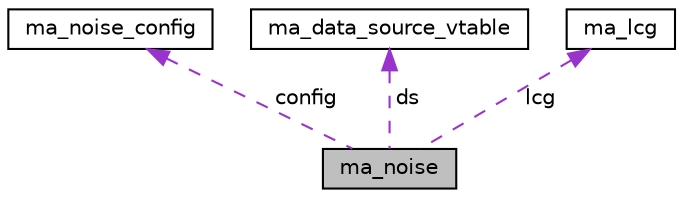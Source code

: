 digraph "ma_noise"
{
 // LATEX_PDF_SIZE
  edge [fontname="Helvetica",fontsize="10",labelfontname="Helvetica",labelfontsize="10"];
  node [fontname="Helvetica",fontsize="10",shape=record];
  Node1 [label="ma_noise",height=0.2,width=0.4,color="black", fillcolor="grey75", style="filled", fontcolor="black",tooltip=" "];
  Node2 -> Node1 [dir="back",color="darkorchid3",fontsize="10",style="dashed",label=" config" ,fontname="Helvetica"];
  Node2 [label="ma_noise_config",height=0.2,width=0.4,color="black", fillcolor="white", style="filled",URL="$structma__noise__config.html",tooltip=" "];
  Node3 -> Node1 [dir="back",color="darkorchid3",fontsize="10",style="dashed",label=" ds" ,fontname="Helvetica"];
  Node3 [label="ma_data_source_vtable",height=0.2,width=0.4,color="black", fillcolor="white", style="filled",URL="$structma__data__source__vtable.html",tooltip=" "];
  Node4 -> Node1 [dir="back",color="darkorchid3",fontsize="10",style="dashed",label=" lcg" ,fontname="Helvetica"];
  Node4 [label="ma_lcg",height=0.2,width=0.4,color="black", fillcolor="white", style="filled",URL="$structma__lcg.html",tooltip=" "];
}

